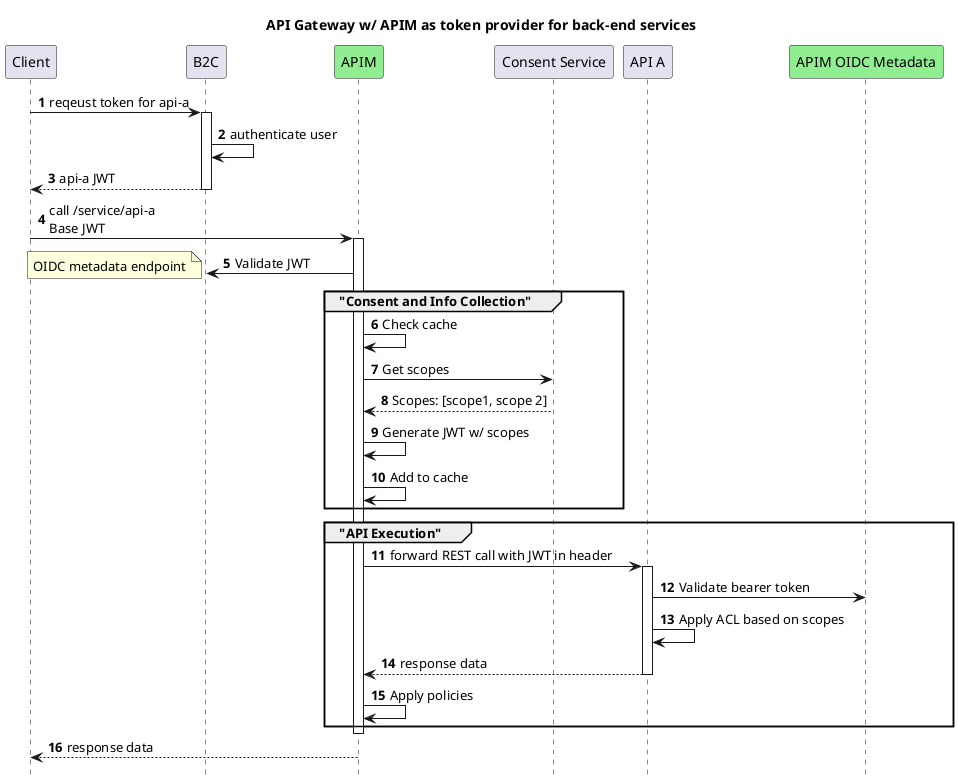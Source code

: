 @startuml api-gateway-apim-as-token-provider

autonumber
hide footbox
title API Gateway w/ APIM as token provider for back-end services

participant Client
participant B2C
participant APIM #lightGreen
participant "Consent Service"
participant "API A"
participant "APIM OIDC Metadata" #lightGreen

Client -> B2C: reqeust token for api-a
activate B2C
B2C -> B2C: authenticate user
B2C --> Client: api-a JWT
deactivate
Client -> APIM: call /service/api-a\nBase JWT
activate APIM
APIM -> B2C: Validate JWT
note left : OIDC metadata endpoint
group "Consent and Info Collection"

APIM -> APIM: Check cache
APIM -> "Consent Service": Get scopes
"Consent Service" --> APIM: Scopes: [scope1, scope 2]
APIM -> APIM: Generate JWT w/ scopes
APIM -> APIM: Add to cache
end

group "API Execution"
APIM -> "API A": forward REST call with JWT in header
activate "API A"
"API A" -> "APIM OIDC Metadata": Validate bearer token
"API A" -> "API A": Apply ACL based on scopes
"API A" --> APIM: response data
deactivate "API A"
APIM -> APIM: Apply policies
end

deactivate APIM
APIM --> Client: response data

@enduml